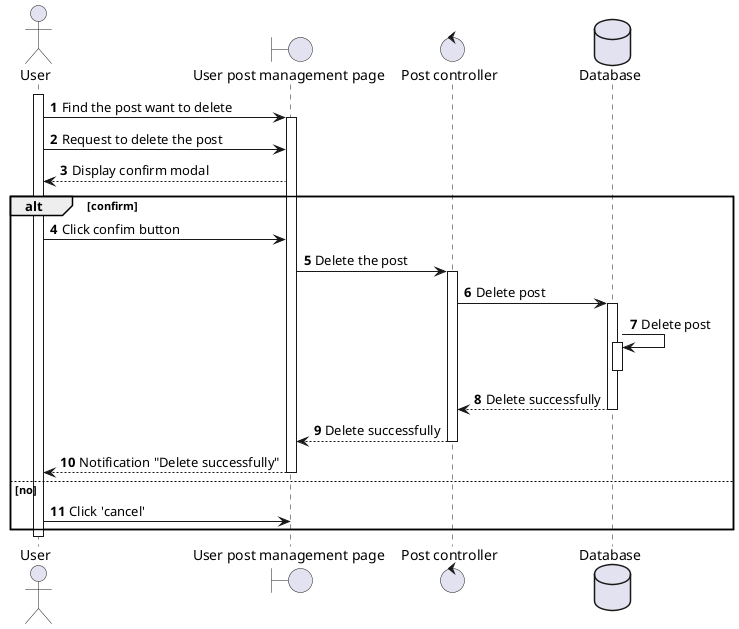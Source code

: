 @startuml
autonumber
actor "User" as User
boundary "User post management page" as Page
control "Post controller" as Ctl
database "Database" as DB

activate User
User -> Page ++ : Find the post want to delete
User -> Page : Request to delete the post
Page --> User : Display confirm modal
alt confirm
  User -> Page : Click confim button
  Page -> Ctl ++: Delete the post
  Ctl -> DB ++: Delete post 
  DB -> DB ++: Delete post 
  DB--
  DB --> Ctl-- : Delete successfully
  Ctl --> Page --: Delete successfully
  Page --> User --: Notification "Delete successfully"
else no
  User -> Page : Click 'cancel'
end 

User --